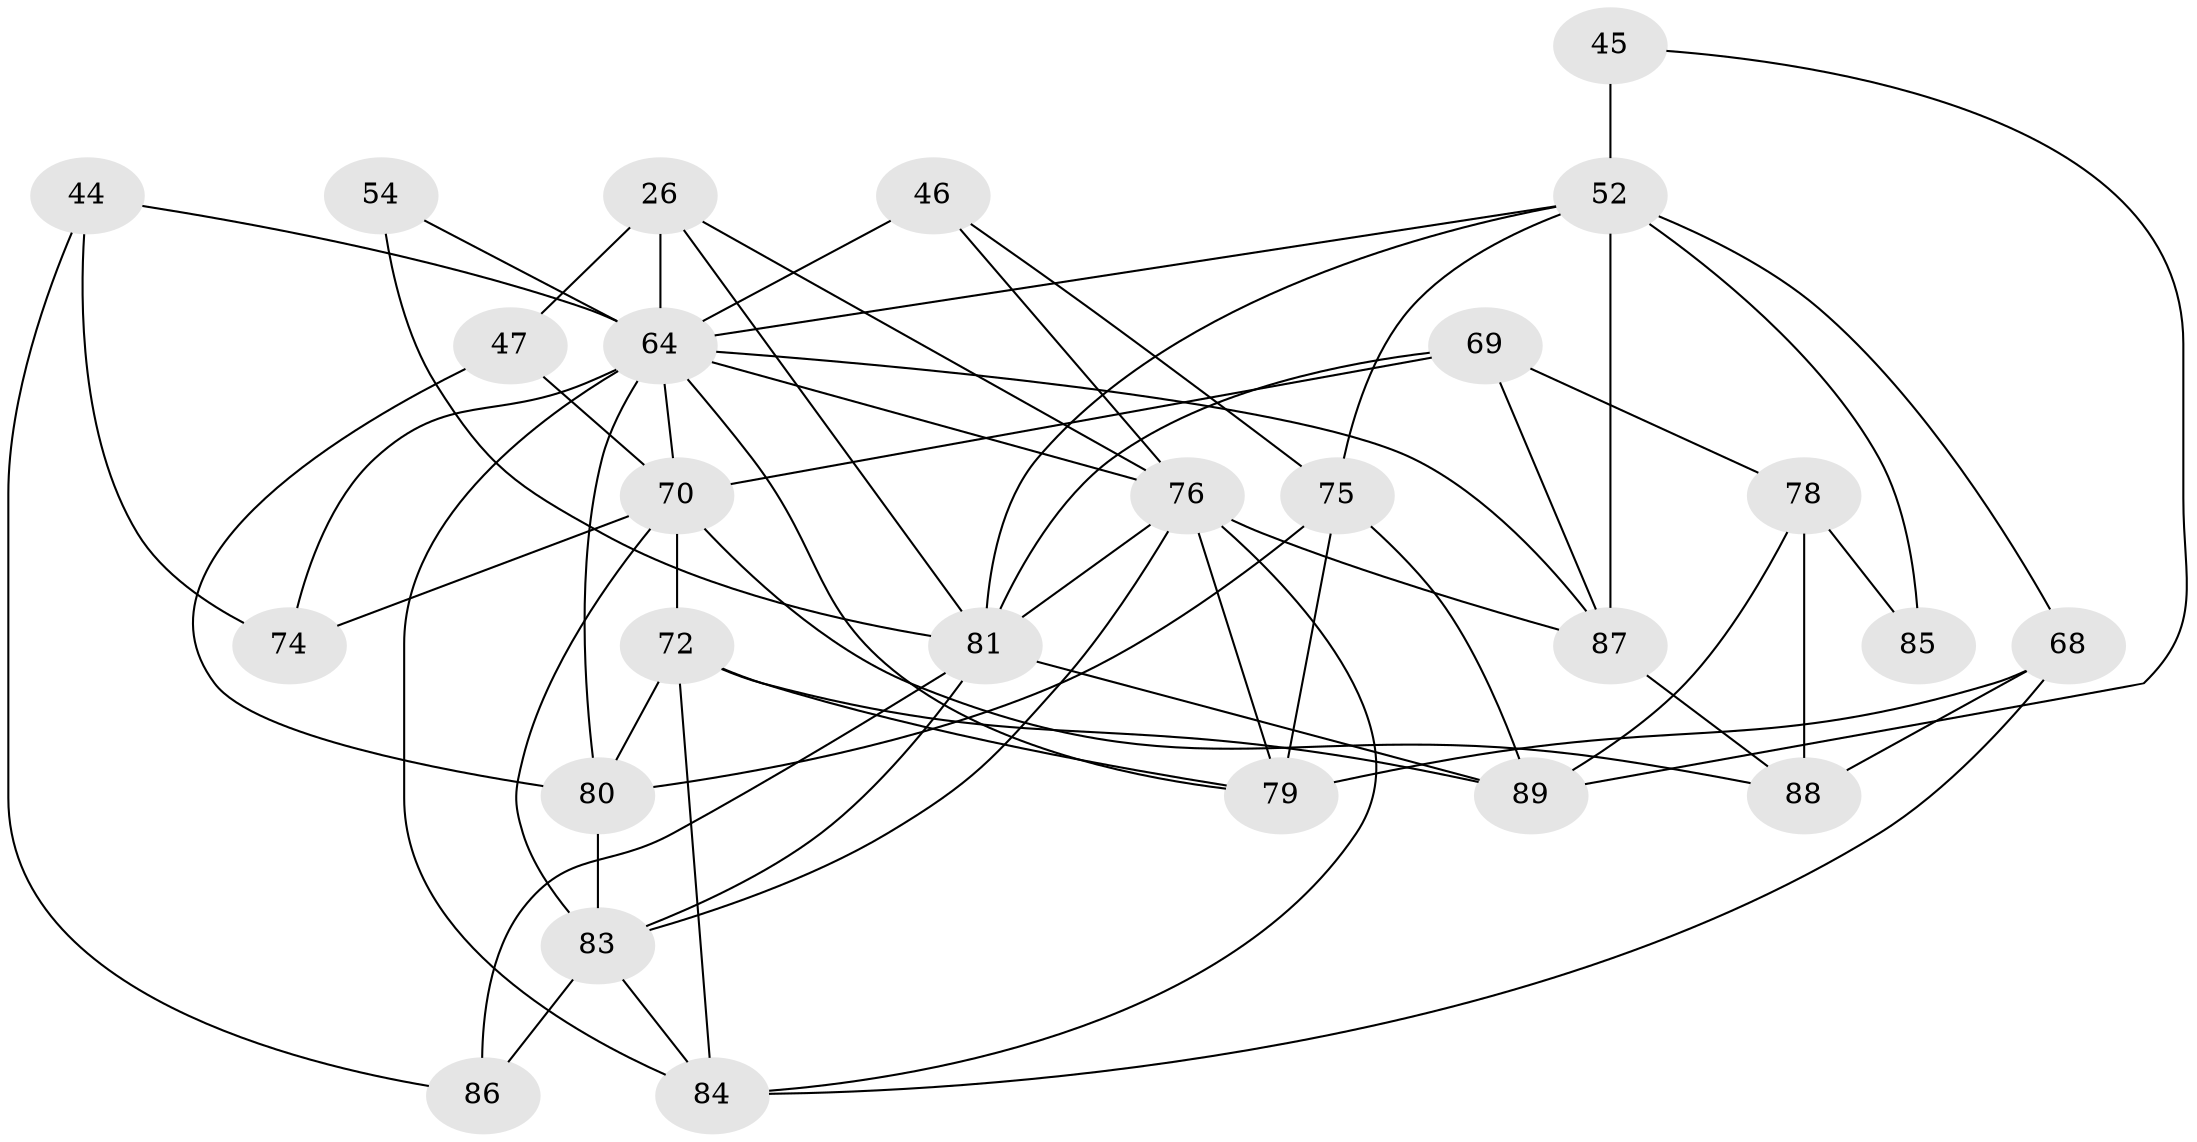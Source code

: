 // original degree distribution, {4: 1.0}
// Generated by graph-tools (version 1.1) at 2025/01/03/04/25 22:01:20]
// undirected, 26 vertices, 62 edges
graph export_dot {
graph [start="1"]
  node [color=gray90,style=filled];
  26 [super="+22"];
  44 [super="+27"];
  45;
  46 [super="+39"];
  47;
  52 [super="+18+41"];
  54;
  64 [super="+34+42+35+56"];
  68 [super="+49"];
  69;
  70 [super="+60+57"];
  72 [super="+32"];
  74;
  75 [super="+20"];
  76 [super="+65+25"];
  78 [super="+73"];
  79 [super="+59"];
  80 [super="+51+62"];
  81 [super="+43+63+66"];
  83 [super="+67+82"];
  84 [super="+61+77+58"];
  85 [super="+28"];
  86 [super="+2"];
  87 [super="+31+55"];
  88 [super="+5"];
  89 [super="+71"];
  26 -- 47 [weight=2];
  26 -- 64 [weight=2];
  26 -- 81;
  26 -- 76;
  44 -- 64 [weight=2];
  44 -- 74 [weight=2];
  44 -- 86 [weight=2];
  45 -- 52 [weight=3];
  45 -- 89;
  46 -- 75 [weight=2];
  46 -- 76 [weight=4];
  46 -- 64 [weight=2];
  47 -- 80;
  47 -- 70;
  52 -- 68 [weight=2];
  52 -- 85 [weight=4];
  52 -- 75;
  52 -- 87 [weight=3];
  52 -- 81 [weight=3];
  52 -- 64 [weight=2];
  54 -- 81 [weight=2];
  54 -- 64 [weight=2];
  64 -- 79;
  64 -- 80 [weight=4];
  64 -- 87 [weight=5];
  64 -- 74;
  64 -- 76;
  64 -- 70;
  64 -- 84 [weight=3];
  68 -- 79 [weight=2];
  68 -- 88 [weight=2];
  68 -- 84 [weight=2];
  69 -- 78;
  69 -- 87;
  69 -- 81;
  69 -- 70;
  70 -- 83 [weight=2];
  70 -- 72 [weight=3];
  70 -- 74;
  70 -- 88;
  72 -- 80 [weight=2];
  72 -- 84 [weight=3];
  72 -- 79;
  72 -- 89;
  75 -- 89;
  75 -- 79;
  75 -- 80;
  76 -- 83 [weight=2];
  76 -- 87 [weight=2];
  76 -- 81 [weight=3];
  76 -- 79;
  76 -- 84 [weight=2];
  78 -- 88 [weight=2];
  78 -- 85 [weight=2];
  78 -- 89;
  80 -- 83 [weight=2];
  81 -- 89 [weight=2];
  81 -- 86 [weight=3];
  81 -- 83;
  83 -- 84 [weight=2];
  83 -- 86;
  87 -- 88;
}

